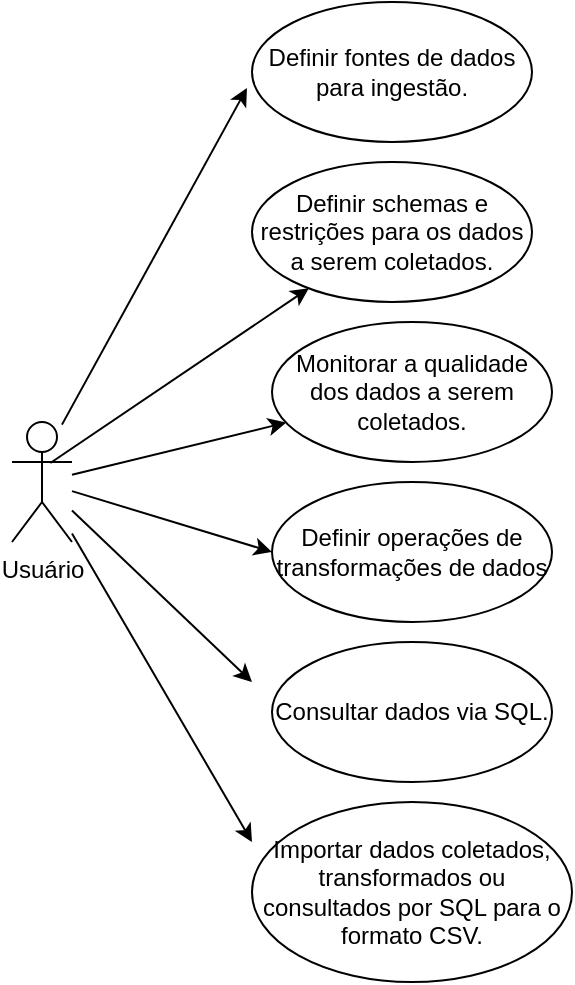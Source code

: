 <mxfile version="21.3.2" type="device">
  <diagram name="Page-1" id="ah128K4O3ycS3k-kVVyU">
    <mxGraphModel dx="1195" dy="592" grid="1" gridSize="10" guides="1" tooltips="1" connect="1" arrows="1" fold="1" page="1" pageScale="1" pageWidth="850" pageHeight="1100" math="0" shadow="0">
      <root>
        <mxCell id="0" />
        <mxCell id="1" parent="0" />
        <mxCell id="etHsh_VyGD0f537VYUTh-1" value="Usuário" style="shape=umlActor;verticalLabelPosition=bottom;verticalAlign=top;html=1;" vertex="1" parent="1">
          <mxGeometry x="130" y="330" width="30" height="60" as="geometry" />
        </mxCell>
        <mxCell id="etHsh_VyGD0f537VYUTh-2" value="Definir fontes de dados para ingestão." style="ellipse;whiteSpace=wrap;html=1;" vertex="1" parent="1">
          <mxGeometry x="250" y="120" width="140" height="70" as="geometry" />
        </mxCell>
        <mxCell id="etHsh_VyGD0f537VYUTh-3" value="Definir operações de transformações de dados" style="ellipse;whiteSpace=wrap;html=1;" vertex="1" parent="1">
          <mxGeometry x="260" y="360" width="140" height="70" as="geometry" />
        </mxCell>
        <mxCell id="etHsh_VyGD0f537VYUTh-4" value="Monitorar a qualidade dos dados a serem coletados." style="ellipse;whiteSpace=wrap;html=1;" vertex="1" parent="1">
          <mxGeometry x="260" y="280" width="140" height="70" as="geometry" />
        </mxCell>
        <mxCell id="etHsh_VyGD0f537VYUTh-5" value="Definir schemas e restrições para os dados a serem coletados." style="ellipse;whiteSpace=wrap;html=1;" vertex="1" parent="1">
          <mxGeometry x="250" y="200" width="140" height="70" as="geometry" />
        </mxCell>
        <mxCell id="etHsh_VyGD0f537VYUTh-6" value="Consultar dados via SQL." style="ellipse;whiteSpace=wrap;html=1;" vertex="1" parent="1">
          <mxGeometry x="260" y="440" width="140" height="70" as="geometry" />
        </mxCell>
        <mxCell id="etHsh_VyGD0f537VYUTh-7" value="Importar dados coletados, transformados ou consultados por SQL para o formato CSV." style="ellipse;whiteSpace=wrap;html=1;" vertex="1" parent="1">
          <mxGeometry x="250" y="520" width="160" height="90" as="geometry" />
        </mxCell>
        <mxCell id="etHsh_VyGD0f537VYUTh-9" value="" style="endArrow=classic;html=1;rounded=0;exitX=0.639;exitY=0.342;exitDx=0;exitDy=0;exitPerimeter=0;" edge="1" parent="1" source="etHsh_VyGD0f537VYUTh-1" target="etHsh_VyGD0f537VYUTh-5">
          <mxGeometry width="50" height="50" relative="1" as="geometry">
            <mxPoint x="170" y="340" as="sourcePoint" />
            <mxPoint x="360" y="360" as="targetPoint" />
          </mxGeometry>
        </mxCell>
        <mxCell id="etHsh_VyGD0f537VYUTh-10" value="" style="endArrow=classic;html=1;rounded=0;entryX=-0.018;entryY=0.614;entryDx=0;entryDy=0;entryPerimeter=0;exitX=0.833;exitY=0.022;exitDx=0;exitDy=0;exitPerimeter=0;" edge="1" parent="1" source="etHsh_VyGD0f537VYUTh-1" target="etHsh_VyGD0f537VYUTh-2">
          <mxGeometry width="50" height="50" relative="1" as="geometry">
            <mxPoint x="160" y="330" as="sourcePoint" />
            <mxPoint x="269" y="253" as="targetPoint" />
          </mxGeometry>
        </mxCell>
        <mxCell id="etHsh_VyGD0f537VYUTh-11" value="" style="endArrow=classic;html=1;rounded=0;" edge="1" parent="1" source="etHsh_VyGD0f537VYUTh-1" target="etHsh_VyGD0f537VYUTh-4">
          <mxGeometry width="50" height="50" relative="1" as="geometry">
            <mxPoint x="180" y="350" as="sourcePoint" />
            <mxPoint x="289" y="273" as="targetPoint" />
          </mxGeometry>
        </mxCell>
        <mxCell id="etHsh_VyGD0f537VYUTh-12" value="" style="endArrow=classic;html=1;rounded=0;entryX=0;entryY=0.5;entryDx=0;entryDy=0;" edge="1" parent="1" source="etHsh_VyGD0f537VYUTh-1" target="etHsh_VyGD0f537VYUTh-3">
          <mxGeometry width="50" height="50" relative="1" as="geometry">
            <mxPoint x="180" y="370" as="sourcePoint" />
            <mxPoint x="267" y="350" as="targetPoint" />
          </mxGeometry>
        </mxCell>
        <mxCell id="etHsh_VyGD0f537VYUTh-13" value="" style="endArrow=classic;html=1;rounded=0;" edge="1" parent="1" source="etHsh_VyGD0f537VYUTh-1">
          <mxGeometry width="50" height="50" relative="1" as="geometry">
            <mxPoint x="170" y="400" as="sourcePoint" />
            <mxPoint x="250" y="460" as="targetPoint" />
          </mxGeometry>
        </mxCell>
        <mxCell id="etHsh_VyGD0f537VYUTh-14" value="" style="endArrow=classic;html=1;rounded=0;" edge="1" parent="1" source="etHsh_VyGD0f537VYUTh-1">
          <mxGeometry width="50" height="50" relative="1" as="geometry">
            <mxPoint x="180" y="410" as="sourcePoint" />
            <mxPoint x="250" y="540" as="targetPoint" />
          </mxGeometry>
        </mxCell>
      </root>
    </mxGraphModel>
  </diagram>
</mxfile>
